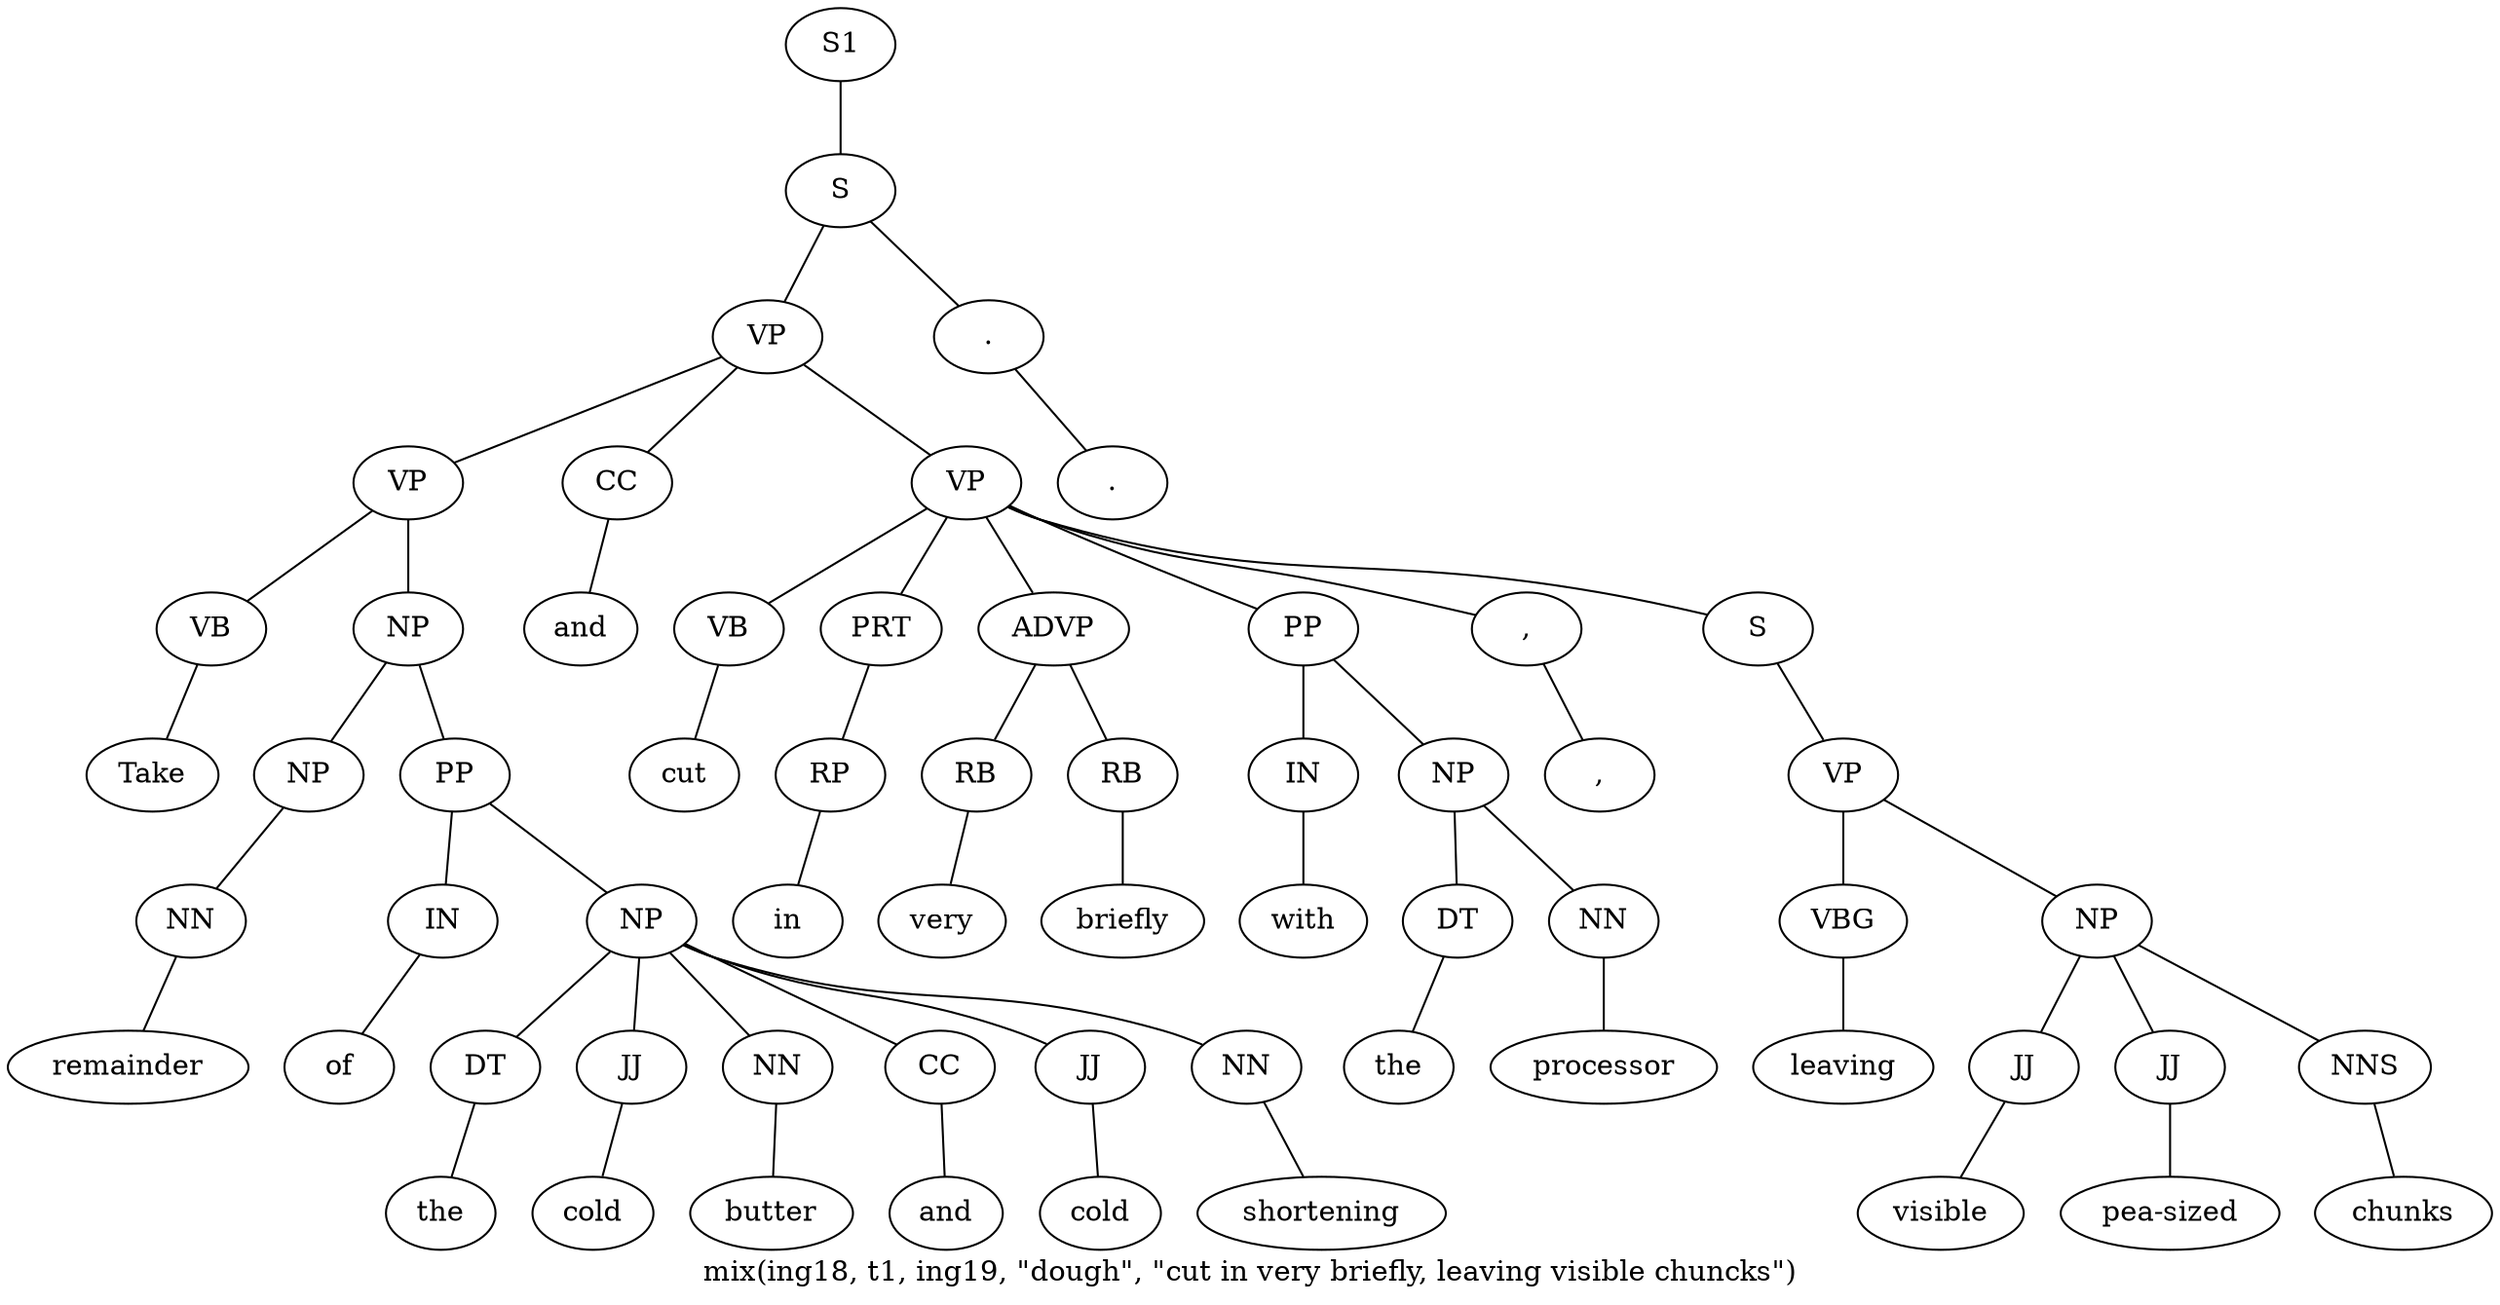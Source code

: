 graph SyntaxGraph {
	label = "mix(ing18, t1, ing19, \"dough\", \"cut in very briefly, leaving visible chuncks\")";
	Node0 [label="S1"];
	Node1 [label="S"];
	Node2 [label="VP"];
	Node3 [label="VP"];
	Node4 [label="VB"];
	Node5 [label="Take"];
	Node6 [label="NP"];
	Node7 [label="NP"];
	Node8 [label="NN"];
	Node9 [label="remainder"];
	Node10 [label="PP"];
	Node11 [label="IN"];
	Node12 [label="of"];
	Node13 [label="NP"];
	Node14 [label="DT"];
	Node15 [label="the"];
	Node16 [label="JJ"];
	Node17 [label="cold"];
	Node18 [label="NN"];
	Node19 [label="butter"];
	Node20 [label="CC"];
	Node21 [label="and"];
	Node22 [label="JJ"];
	Node23 [label="cold"];
	Node24 [label="NN"];
	Node25 [label="shortening"];
	Node26 [label="CC"];
	Node27 [label="and"];
	Node28 [label="VP"];
	Node29 [label="VB"];
	Node30 [label="cut"];
	Node31 [label="PRT"];
	Node32 [label="RP"];
	Node33 [label="in"];
	Node34 [label="ADVP"];
	Node35 [label="RB"];
	Node36 [label="very"];
	Node37 [label="RB"];
	Node38 [label="briefly"];
	Node39 [label="PP"];
	Node40 [label="IN"];
	Node41 [label="with"];
	Node42 [label="NP"];
	Node43 [label="DT"];
	Node44 [label="the"];
	Node45 [label="NN"];
	Node46 [label="processor"];
	Node47 [label=","];
	Node48 [label=","];
	Node49 [label="S"];
	Node50 [label="VP"];
	Node51 [label="VBG"];
	Node52 [label="leaving"];
	Node53 [label="NP"];
	Node54 [label="JJ"];
	Node55 [label="visible"];
	Node56 [label="JJ"];
	Node57 [label="pea-sized"];
	Node58 [label="NNS"];
	Node59 [label="chunks"];
	Node60 [label="."];
	Node61 [label="."];

	Node0 -- Node1;
	Node1 -- Node2;
	Node1 -- Node60;
	Node2 -- Node3;
	Node2 -- Node26;
	Node2 -- Node28;
	Node3 -- Node4;
	Node3 -- Node6;
	Node4 -- Node5;
	Node6 -- Node7;
	Node6 -- Node10;
	Node7 -- Node8;
	Node8 -- Node9;
	Node10 -- Node11;
	Node10 -- Node13;
	Node11 -- Node12;
	Node13 -- Node14;
	Node13 -- Node16;
	Node13 -- Node18;
	Node13 -- Node20;
	Node13 -- Node22;
	Node13 -- Node24;
	Node14 -- Node15;
	Node16 -- Node17;
	Node18 -- Node19;
	Node20 -- Node21;
	Node22 -- Node23;
	Node24 -- Node25;
	Node26 -- Node27;
	Node28 -- Node29;
	Node28 -- Node31;
	Node28 -- Node34;
	Node28 -- Node39;
	Node28 -- Node47;
	Node28 -- Node49;
	Node29 -- Node30;
	Node31 -- Node32;
	Node32 -- Node33;
	Node34 -- Node35;
	Node34 -- Node37;
	Node35 -- Node36;
	Node37 -- Node38;
	Node39 -- Node40;
	Node39 -- Node42;
	Node40 -- Node41;
	Node42 -- Node43;
	Node42 -- Node45;
	Node43 -- Node44;
	Node45 -- Node46;
	Node47 -- Node48;
	Node49 -- Node50;
	Node50 -- Node51;
	Node50 -- Node53;
	Node51 -- Node52;
	Node53 -- Node54;
	Node53 -- Node56;
	Node53 -- Node58;
	Node54 -- Node55;
	Node56 -- Node57;
	Node58 -- Node59;
	Node60 -- Node61;
}